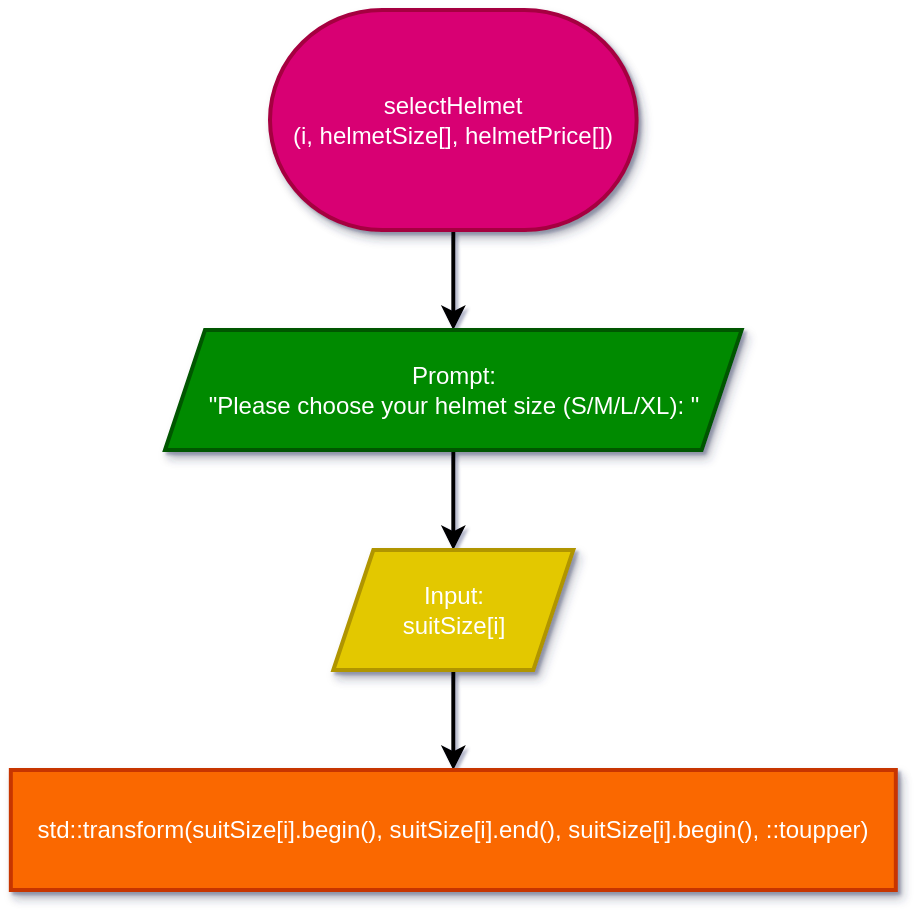 <mxfile>
    <diagram id="Fp96KT5mVXTfN0SuO6Ad" name="Page-1">
        <mxGraphModel dx="1042" dy="802" grid="1" gridSize="10" guides="1" tooltips="1" connect="1" arrows="1" fold="1" page="0" pageScale="1" pageWidth="827" pageHeight="1169" math="0" shadow="1">
            <root>
                <mxCell id="0"/>
                <mxCell id="1" parent="0"/>
                <mxCell id="15" value="" style="edgeStyle=none;html=1;strokeWidth=2;" edge="1" parent="1" source="2" target="10">
                    <mxGeometry relative="1" as="geometry"/>
                </mxCell>
                <mxCell id="2" value="selectHelmet&lt;br&gt;(i, helmetSize[], helmetPrice[])" style="strokeWidth=2;html=1;shape=mxgraph.flowchart.terminator;whiteSpace=wrap;fillColor=#d80073;strokeColor=#A50040;shadow=1;fontColor=#ffffff;" vertex="1" parent="1">
                    <mxGeometry x="80" y="50" width="183.33" height="110" as="geometry"/>
                </mxCell>
                <mxCell id="19" value="" style="edgeStyle=none;html=1;strokeWidth=2;" edge="1" parent="1" source="10" target="18">
                    <mxGeometry relative="1" as="geometry"/>
                </mxCell>
                <mxCell id="10" value="&lt;span style=&quot;color: rgb(255, 255, 255);&quot;&gt;Prompt:&lt;/span&gt;&lt;br&gt;&lt;span style=&quot;color: rgb(255, 255, 255);&quot;&gt;&quot;Please choose your helmet size (S/M/L/XL): &quot;&lt;/span&gt;" style="shape=parallelogram;perimeter=parallelogramPerimeter;whiteSpace=wrap;html=1;fixedSize=1;fillColor=#008a00;strokeColor=#005700;fontColor=#ffffff;strokeWidth=2;shadow=1;" vertex="1" parent="1">
                    <mxGeometry x="27.5" y="210" width="288.33" height="60" as="geometry"/>
                </mxCell>
                <mxCell id="21" value="" style="edgeStyle=none;html=1;strokeWidth=2;" edge="1" parent="1" source="18" target="20">
                    <mxGeometry relative="1" as="geometry"/>
                </mxCell>
                <mxCell id="18" value="Input:&lt;br&gt;suitSize[i]" style="shape=parallelogram;perimeter=parallelogramPerimeter;whiteSpace=wrap;html=1;fixedSize=1;fillColor=#e3c800;strokeColor=#B09500;fontColor=#FFFFFF;strokeWidth=2;shadow=1;labelBackgroundColor=none;labelBorderColor=none;textShadow=0;" vertex="1" parent="1">
                    <mxGeometry x="111.665" y="320" width="120" height="60" as="geometry"/>
                </mxCell>
                <mxCell id="20" value="&lt;div style=&quot;text-align: start;&quot;&gt;&lt;font style=&quot;color: rgb(255, 255, 255);&quot;&gt;&lt;font style=&quot;&quot; face=&quot;monospace&quot;&gt;&lt;span style=&quot;font-size: 0px; white-space-collapse: collapse;&quot;&gt;&lt;span style=&quot;white-space: pre;&quot;&gt;&#x9;&lt;/span&gt;std::transform(suitSize[i].begin(), suitSize[i].end(), suitSize[i].begin(), ::toupper)&lt;/span&gt;&lt;/font&gt;std::transform(suitSize[i].begin(), suitSize[i].end(), suitSize[i].begin(), ::toupper)&lt;/font&gt;&lt;/div&gt;" style="whiteSpace=wrap;html=1;fillColor=#fa6800;strokeColor=#C73500;fontColor=#000000;strokeWidth=2;shadow=1;labelBackgroundColor=none;labelBorderColor=none;" vertex="1" parent="1">
                    <mxGeometry x="-49.58" y="430" width="442.5" height="60" as="geometry"/>
                </mxCell>
            </root>
        </mxGraphModel>
    </diagram>
</mxfile>